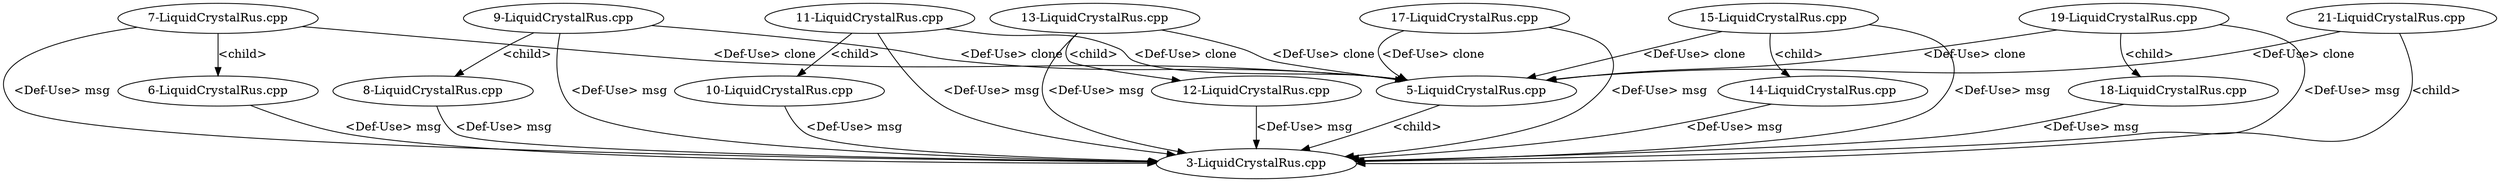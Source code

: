 digraph {
1 [label = "3-LiquidCrystalRus.cpp"];
2 [label = "5-LiquidCrystalRus.cpp"];
2 -> 1[label="<child>"];
3 [label = "6-LiquidCrystalRus.cpp"];
3 -> 1[label="<Def-Use> msg"];
4 [label = "7-LiquidCrystalRus.cpp"];
4 -> 2[label="<Def-Use> clone"];
4 -> 1[label="<Def-Use> msg"];
4 -> 3[label="<child>"];
5 [label = "8-LiquidCrystalRus.cpp"];
5 -> 1[label="<Def-Use> msg"];
6 [label = "9-LiquidCrystalRus.cpp"];
6 -> 2[label="<Def-Use> clone"];
6 -> 1[label="<Def-Use> msg"];
6 -> 5[label="<child>"];
7 [label = "10-LiquidCrystalRus.cpp"];
7 -> 1[label="<Def-Use> msg"];
8 [label = "11-LiquidCrystalRus.cpp"];
8 -> 2[label="<Def-Use> clone"];
8 -> 1[label="<Def-Use> msg"];
8 -> 7[label="<child>"];
9 [label = "12-LiquidCrystalRus.cpp"];
9 -> 1[label="<Def-Use> msg"];
10 [label = "13-LiquidCrystalRus.cpp"];
10 -> 2[label="<Def-Use> clone"];
10 -> 1[label="<Def-Use> msg"];
10 -> 9[label="<child>"];
11 [label = "14-LiquidCrystalRus.cpp"];
11 -> 1[label="<Def-Use> msg"];
12 [label = "15-LiquidCrystalRus.cpp"];
12 -> 2[label="<Def-Use> clone"];
12 -> 1[label="<Def-Use> msg"];
12 -> 11[label="<child>"];
13 [label = "17-LiquidCrystalRus.cpp"];
13 -> 2[label="<Def-Use> clone"];
13 -> 1[label="<Def-Use> msg"];
14 [label = "18-LiquidCrystalRus.cpp"];
14 -> 1[label="<Def-Use> msg"];
15 [label = "19-LiquidCrystalRus.cpp"];
15 -> 2[label="<Def-Use> clone"];
15 -> 1[label="<Def-Use> msg"];
15 -> 14[label="<child>"];
16 [label = "21-LiquidCrystalRus.cpp"];
16 -> 2[label="<Def-Use> clone"];
16 -> 1[label="<child>"];
}